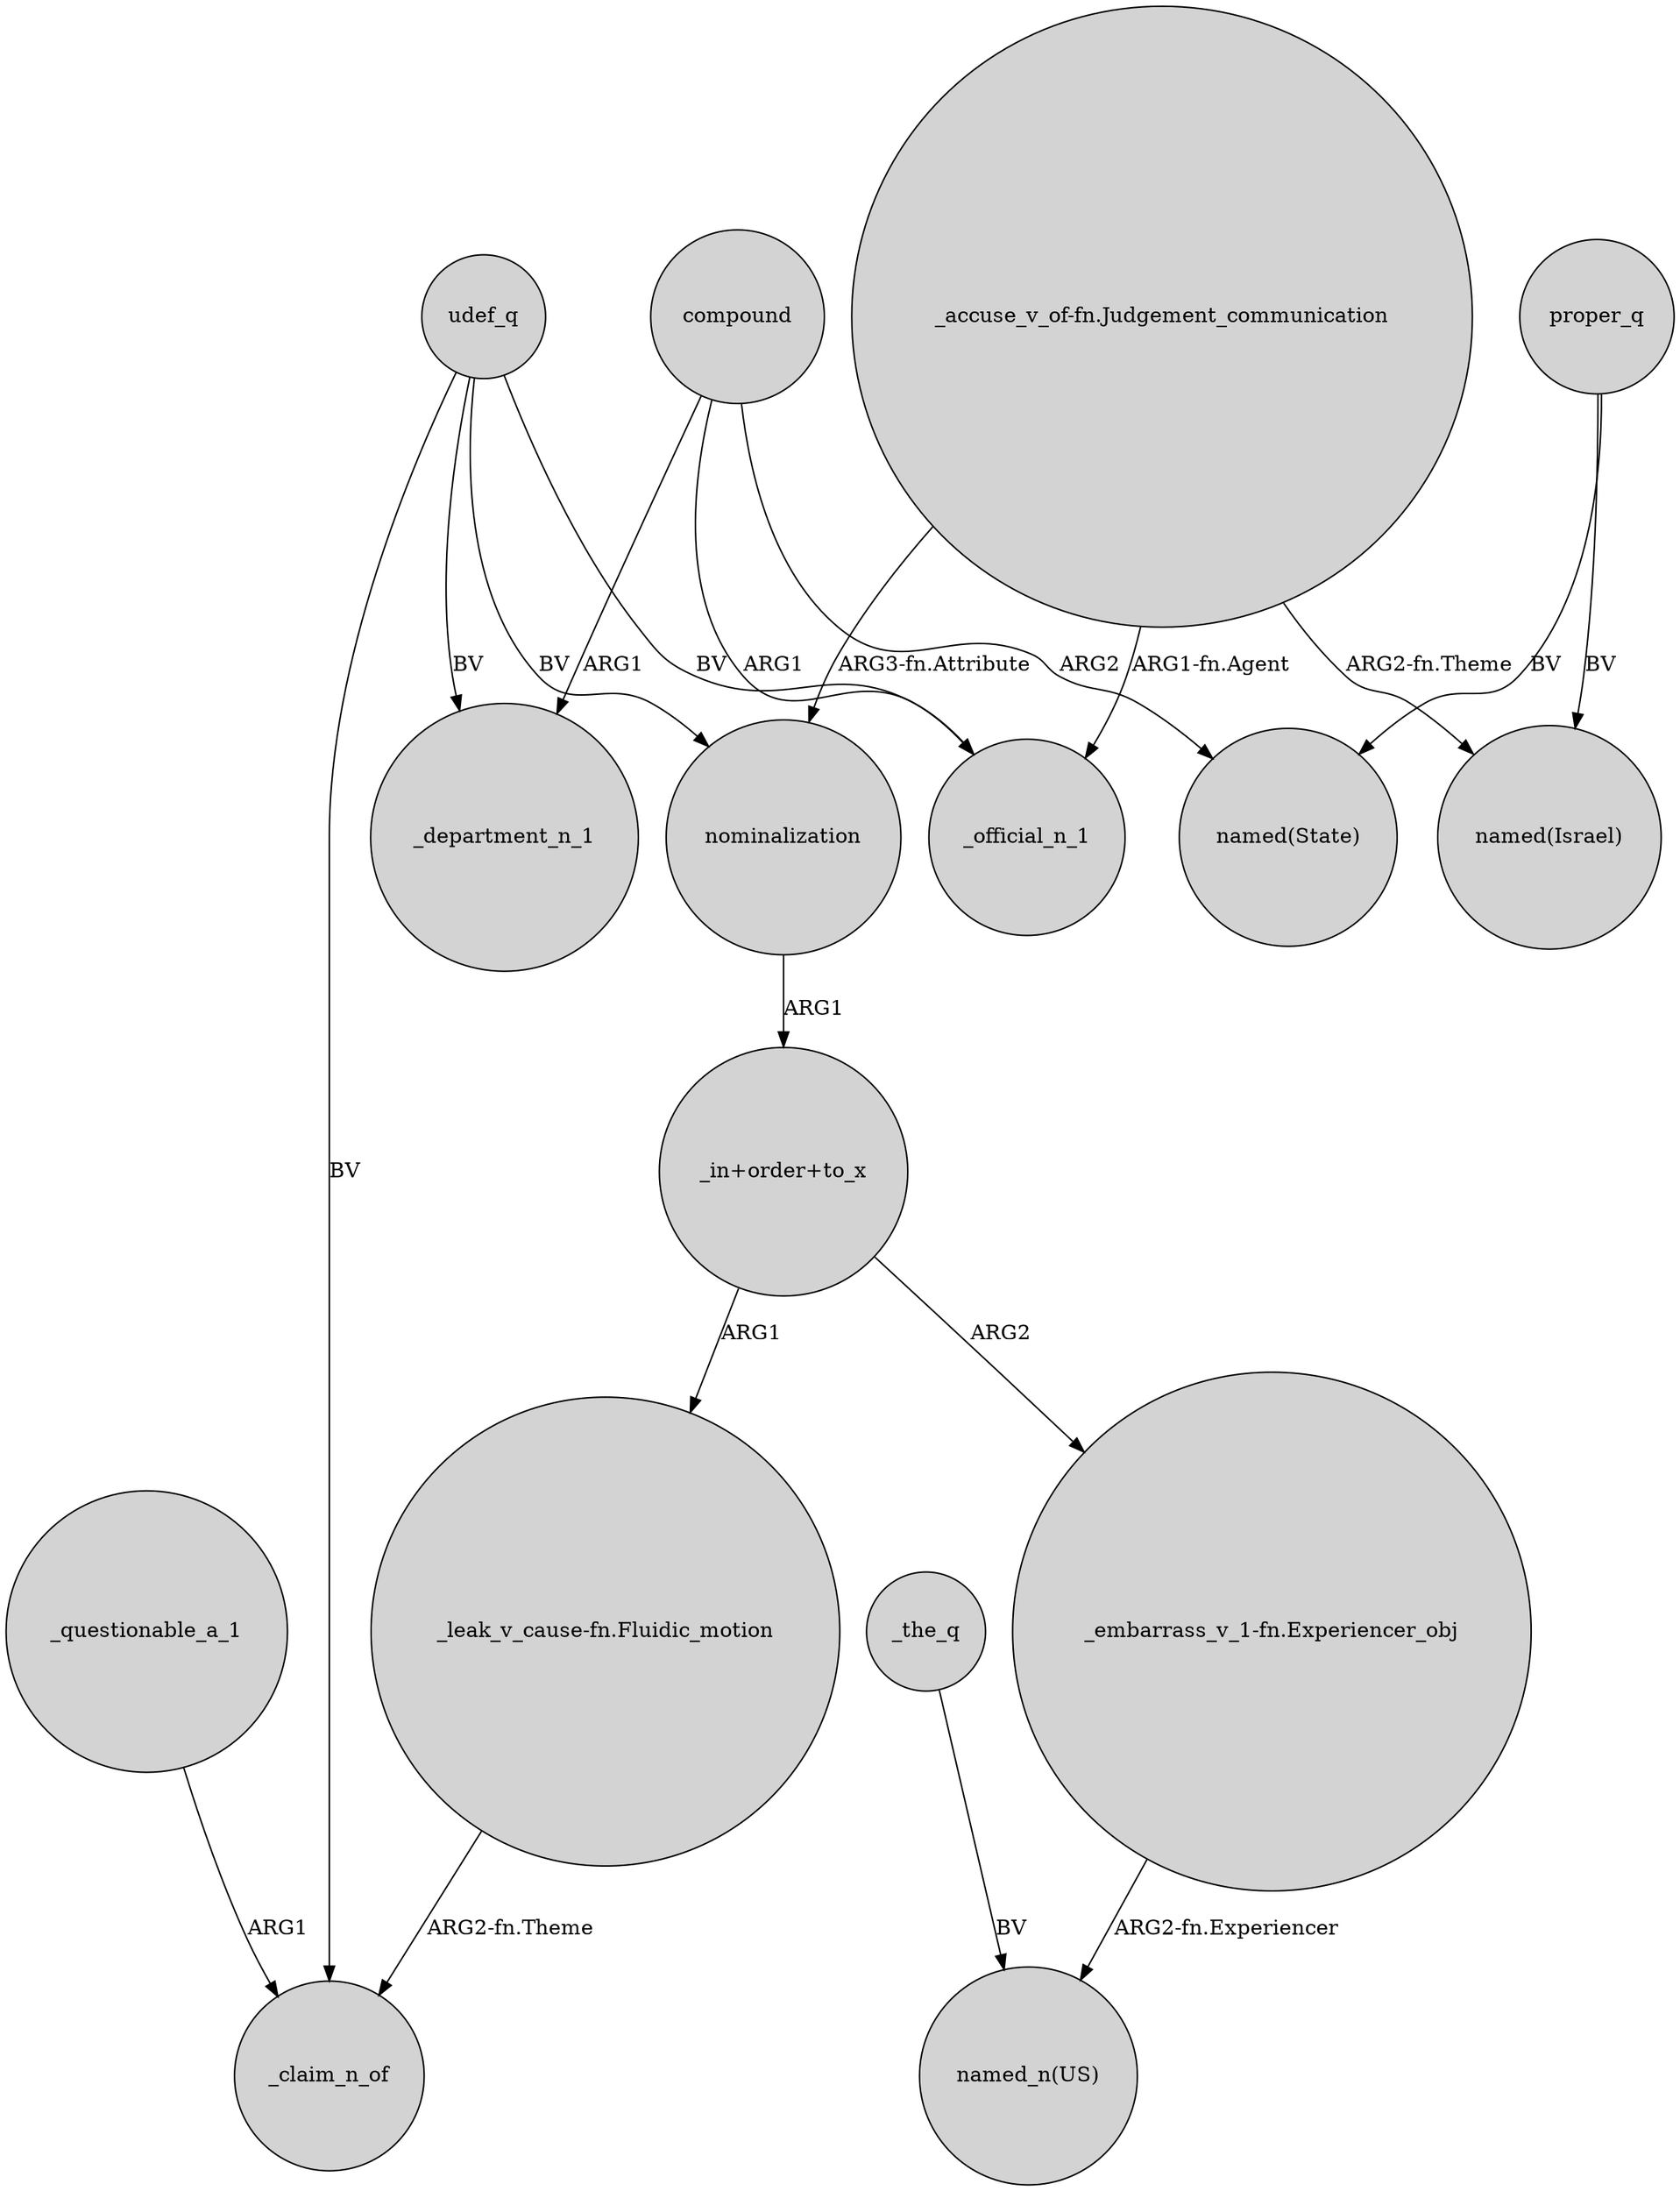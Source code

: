 digraph {
	node [shape=circle style=filled]
	udef_q -> _department_n_1 [label=BV]
	"_accuse_v_of-fn.Judgement_communication" -> _official_n_1 [label="ARG1-fn.Agent"]
	compound -> _department_n_1 [label=ARG1]
	"_embarrass_v_1-fn.Experiencer_obj" -> "named_n(US)" [label="ARG2-fn.Experiencer"]
	_the_q -> "named_n(US)" [label=BV]
	compound -> "named(State)" [label=ARG2]
	"_in+order+to_x" -> "_leak_v_cause-fn.Fluidic_motion" [label=ARG1]
	"_in+order+to_x" -> "_embarrass_v_1-fn.Experiencer_obj" [label=ARG2]
	nominalization -> "_in+order+to_x" [label=ARG1]
	udef_q -> _official_n_1 [label=BV]
	"_leak_v_cause-fn.Fluidic_motion" -> _claim_n_of [label="ARG2-fn.Theme"]
	udef_q -> nominalization [label=BV]
	proper_q -> "named(Israel)" [label=BV]
	compound -> _official_n_1 [label=ARG1]
	"_accuse_v_of-fn.Judgement_communication" -> "named(Israel)" [label="ARG2-fn.Theme"]
	proper_q -> "named(State)" [label=BV]
	udef_q -> _claim_n_of [label=BV]
	"_accuse_v_of-fn.Judgement_communication" -> nominalization [label="ARG3-fn.Attribute"]
	_questionable_a_1 -> _claim_n_of [label=ARG1]
}
